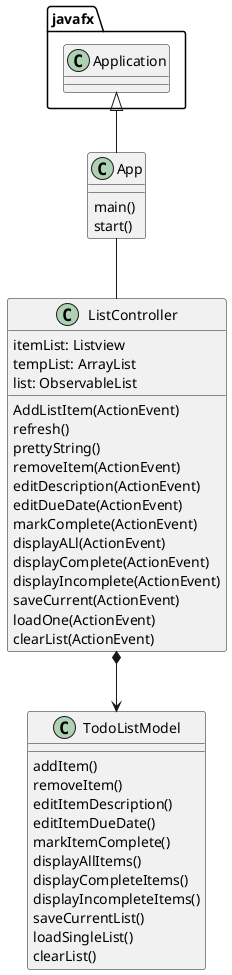 @startuml
'https://plantuml.com/class-diagram

class App{
main()
start()
}


class ListController{
itemList: Listview
tempList: ArrayList
list: ObservableList

AddListItem(ActionEvent)
refresh()
prettyString()
removeItem(ActionEvent)
editDescription(ActionEvent)
editDueDate(ActionEvent)
markComplete(ActionEvent)
displayALl(ActionEvent)
displayComplete(ActionEvent)
displayIncomplete(ActionEvent)
saveCurrent(ActionEvent)
loadOne(ActionEvent)
clearList(ActionEvent)

}

class TodoListModel{
    addItem()
    removeItem()
    editItemDescription()
    editItemDueDate()
    markItemComplete()
    displayAllItems()
    displayCompleteItems()
    displayIncompleteItems()
    saveCurrentList()
    loadSingleList()
    clearList()


}


javafx.Application <|-- App
App -- ListController
ListController *--> TodoListModel

@enduml